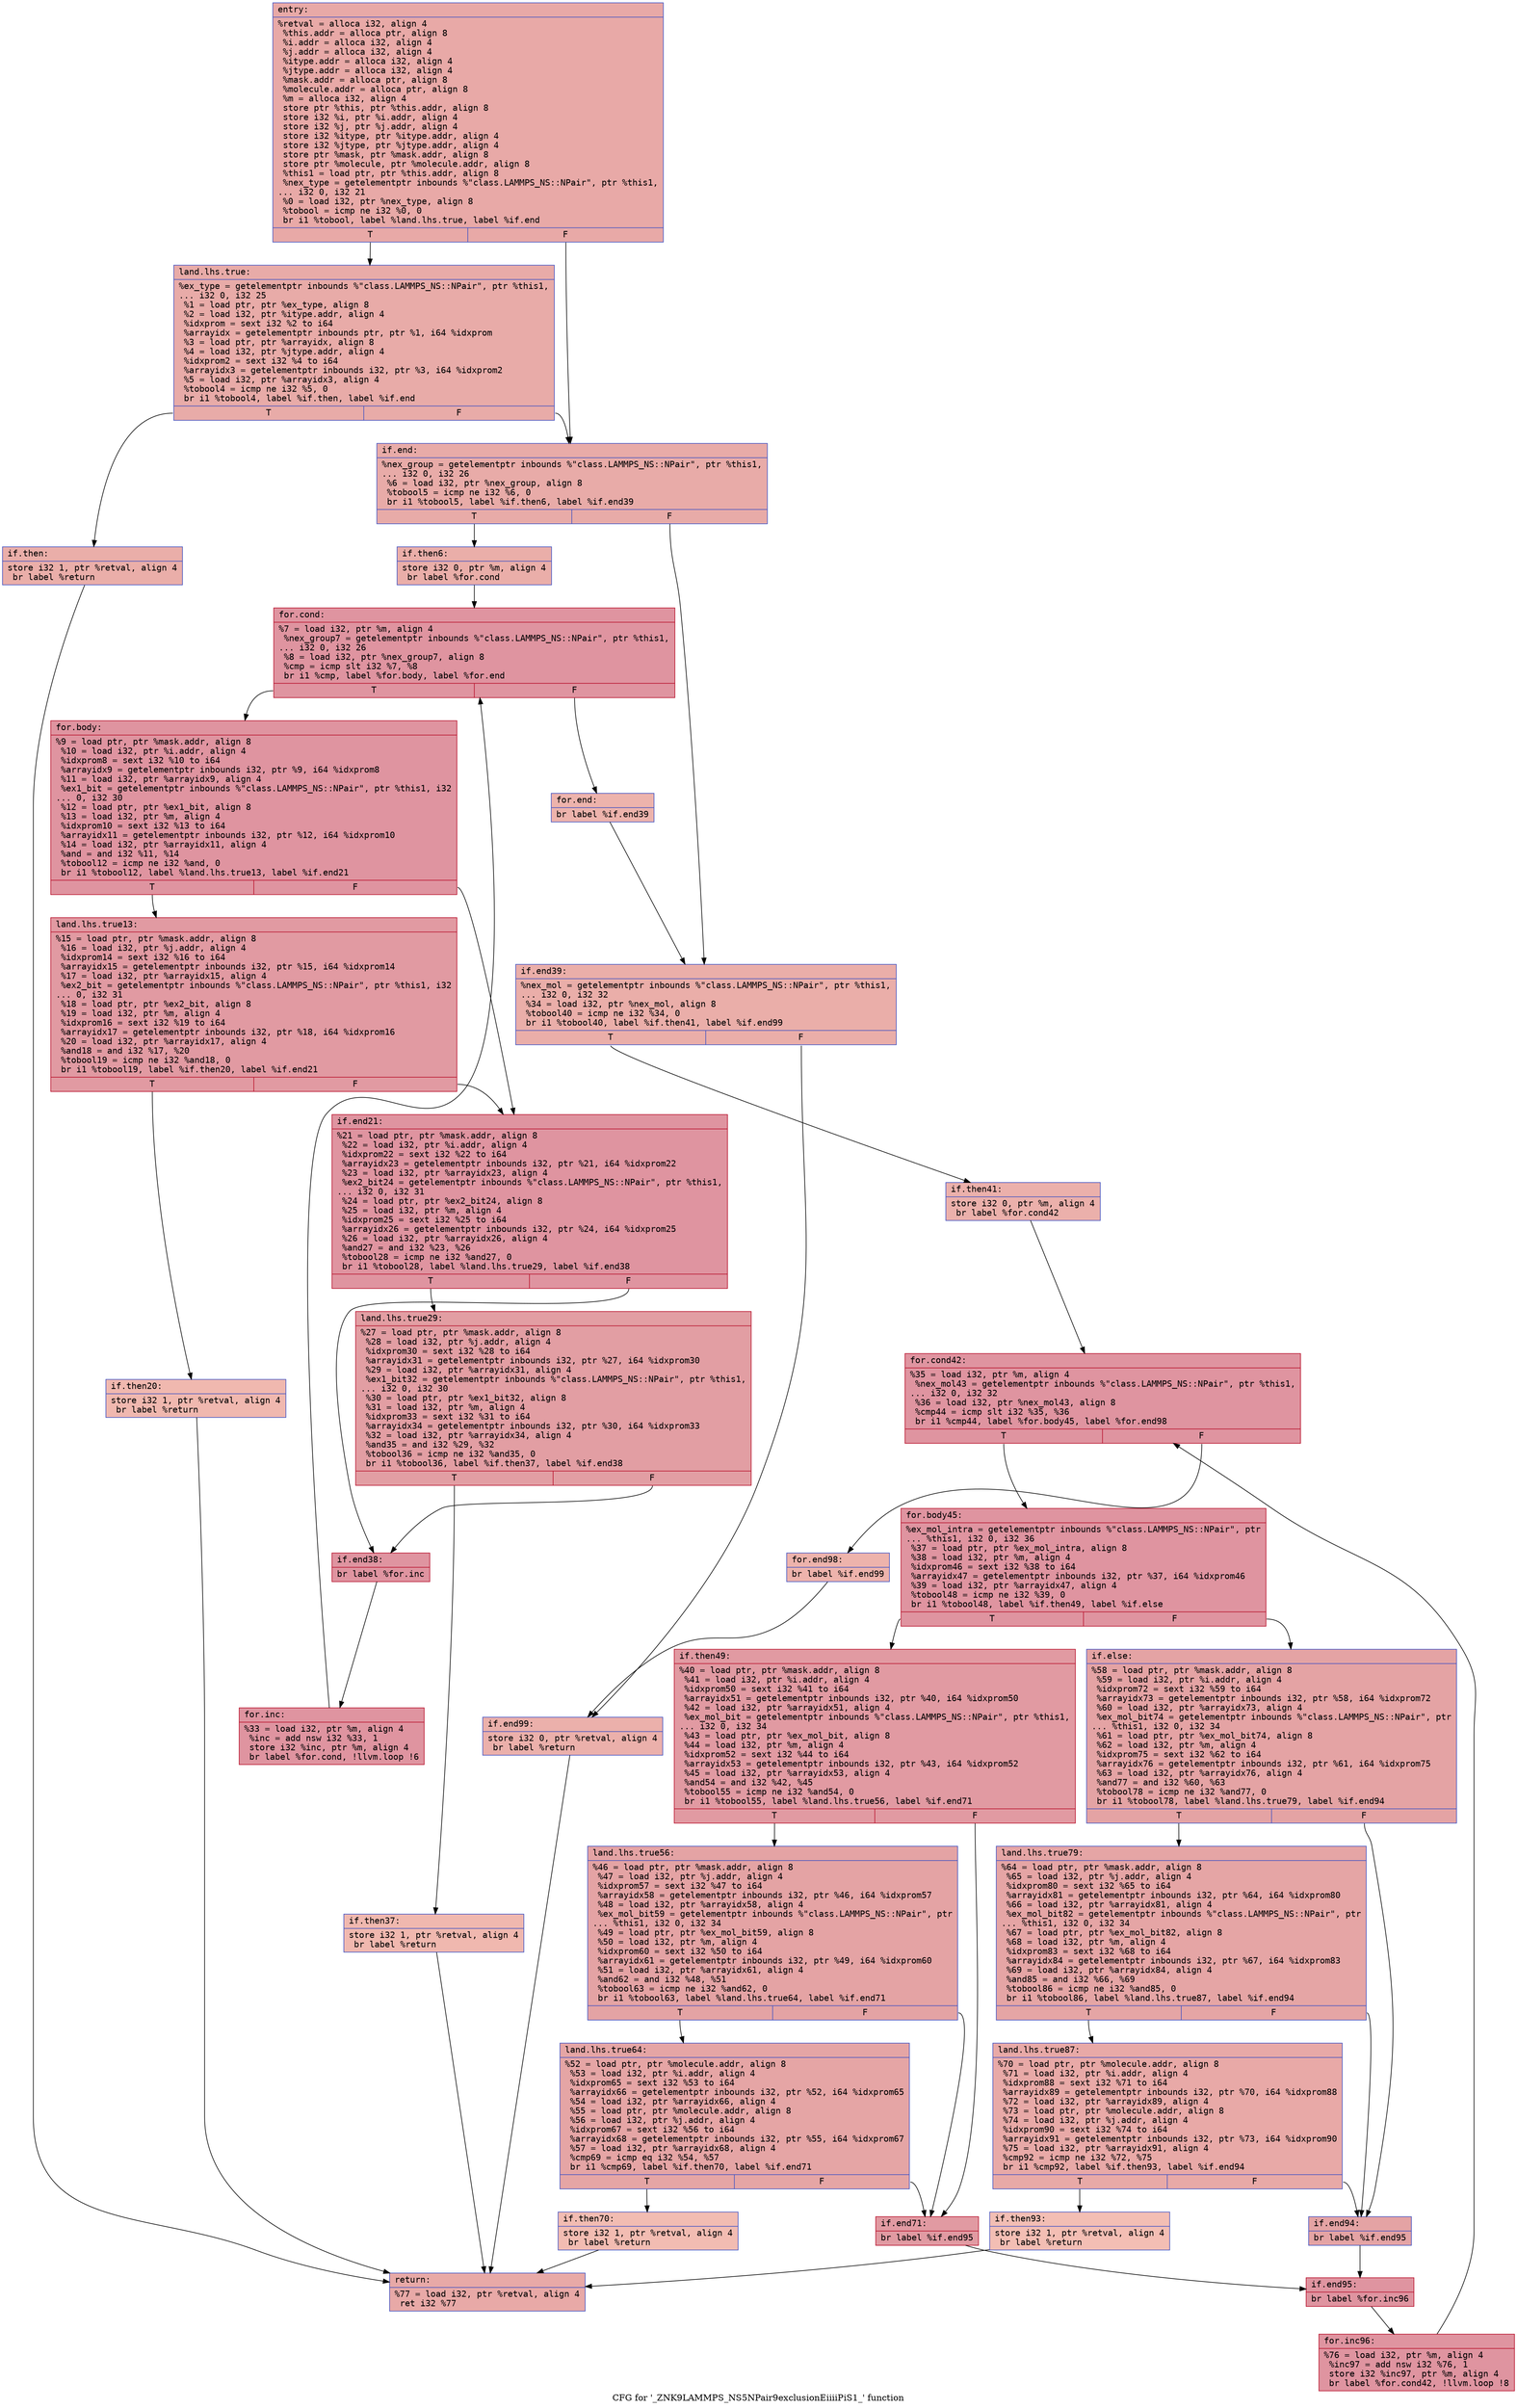 digraph "CFG for '_ZNK9LAMMPS_NS5NPair9exclusionEiiiiPiS1_' function" {
	label="CFG for '_ZNK9LAMMPS_NS5NPair9exclusionEiiiiPiS1_' function";

	Node0x5584d4874440 [shape=record,color="#3d50c3ff", style=filled, fillcolor="#ca3b3770" fontname="Courier",label="{entry:\l|  %retval = alloca i32, align 4\l  %this.addr = alloca ptr, align 8\l  %i.addr = alloca i32, align 4\l  %j.addr = alloca i32, align 4\l  %itype.addr = alloca i32, align 4\l  %jtype.addr = alloca i32, align 4\l  %mask.addr = alloca ptr, align 8\l  %molecule.addr = alloca ptr, align 8\l  %m = alloca i32, align 4\l  store ptr %this, ptr %this.addr, align 8\l  store i32 %i, ptr %i.addr, align 4\l  store i32 %j, ptr %j.addr, align 4\l  store i32 %itype, ptr %itype.addr, align 4\l  store i32 %jtype, ptr %jtype.addr, align 4\l  store ptr %mask, ptr %mask.addr, align 8\l  store ptr %molecule, ptr %molecule.addr, align 8\l  %this1 = load ptr, ptr %this.addr, align 8\l  %nex_type = getelementptr inbounds %\"class.LAMMPS_NS::NPair\", ptr %this1,\l... i32 0, i32 21\l  %0 = load i32, ptr %nex_type, align 8\l  %tobool = icmp ne i32 %0, 0\l  br i1 %tobool, label %land.lhs.true, label %if.end\l|{<s0>T|<s1>F}}"];
	Node0x5584d4874440:s0 -> Node0x5584d4875540[tooltip="entry -> land.lhs.true\nProbability 62.50%" ];
	Node0x5584d4874440:s1 -> Node0x5584d48755c0[tooltip="entry -> if.end\nProbability 37.50%" ];
	Node0x5584d4875540 [shape=record,color="#3d50c3ff", style=filled, fillcolor="#cc403a70" fontname="Courier",label="{land.lhs.true:\l|  %ex_type = getelementptr inbounds %\"class.LAMMPS_NS::NPair\", ptr %this1,\l... i32 0, i32 25\l  %1 = load ptr, ptr %ex_type, align 8\l  %2 = load i32, ptr %itype.addr, align 4\l  %idxprom = sext i32 %2 to i64\l  %arrayidx = getelementptr inbounds ptr, ptr %1, i64 %idxprom\l  %3 = load ptr, ptr %arrayidx, align 8\l  %4 = load i32, ptr %jtype.addr, align 4\l  %idxprom2 = sext i32 %4 to i64\l  %arrayidx3 = getelementptr inbounds i32, ptr %3, i64 %idxprom2\l  %5 = load i32, ptr %arrayidx3, align 4\l  %tobool4 = icmp ne i32 %5, 0\l  br i1 %tobool4, label %if.then, label %if.end\l|{<s0>T|<s1>F}}"];
	Node0x5584d4875540:s0 -> Node0x5584d4875f40[tooltip="land.lhs.true -> if.then\nProbability 62.50%" ];
	Node0x5584d4875540:s1 -> Node0x5584d48755c0[tooltip="land.lhs.true -> if.end\nProbability 37.50%" ];
	Node0x5584d4875f40 [shape=record,color="#3d50c3ff", style=filled, fillcolor="#d0473d70" fontname="Courier",label="{if.then:\l|  store i32 1, ptr %retval, align 4\l  br label %return\l}"];
	Node0x5584d4875f40 -> Node0x5584d4876100[tooltip="if.then -> return\nProbability 100.00%" ];
	Node0x5584d48755c0 [shape=record,color="#3d50c3ff", style=filled, fillcolor="#cc403a70" fontname="Courier",label="{if.end:\l|  %nex_group = getelementptr inbounds %\"class.LAMMPS_NS::NPair\", ptr %this1,\l... i32 0, i32 26\l  %6 = load i32, ptr %nex_group, align 8\l  %tobool5 = icmp ne i32 %6, 0\l  br i1 %tobool5, label %if.then6, label %if.end39\l|{<s0>T|<s1>F}}"];
	Node0x5584d48755c0:s0 -> Node0x5584d4876400[tooltip="if.end -> if.then6\nProbability 62.50%" ];
	Node0x5584d48755c0:s1 -> Node0x5584d4876480[tooltip="if.end -> if.end39\nProbability 37.50%" ];
	Node0x5584d4876400 [shape=record,color="#3d50c3ff", style=filled, fillcolor="#d0473d70" fontname="Courier",label="{if.then6:\l|  store i32 0, ptr %m, align 4\l  br label %for.cond\l}"];
	Node0x5584d4876400 -> Node0x5584d4876650[tooltip="if.then6 -> for.cond\nProbability 100.00%" ];
	Node0x5584d4876650 [shape=record,color="#b70d28ff", style=filled, fillcolor="#b70d2870" fontname="Courier",label="{for.cond:\l|  %7 = load i32, ptr %m, align 4\l  %nex_group7 = getelementptr inbounds %\"class.LAMMPS_NS::NPair\", ptr %this1,\l... i32 0, i32 26\l  %8 = load i32, ptr %nex_group7, align 8\l  %cmp = icmp slt i32 %7, %8\l  br i1 %cmp, label %for.body, label %for.end\l|{<s0>T|<s1>F}}"];
	Node0x5584d4876650:s0 -> Node0x5584d48769e0[tooltip="for.cond -> for.body\nProbability 96.88%" ];
	Node0x5584d4876650:s1 -> Node0x5584d4876a60[tooltip="for.cond -> for.end\nProbability 3.12%" ];
	Node0x5584d48769e0 [shape=record,color="#b70d28ff", style=filled, fillcolor="#b70d2870" fontname="Courier",label="{for.body:\l|  %9 = load ptr, ptr %mask.addr, align 8\l  %10 = load i32, ptr %i.addr, align 4\l  %idxprom8 = sext i32 %10 to i64\l  %arrayidx9 = getelementptr inbounds i32, ptr %9, i64 %idxprom8\l  %11 = load i32, ptr %arrayidx9, align 4\l  %ex1_bit = getelementptr inbounds %\"class.LAMMPS_NS::NPair\", ptr %this1, i32\l... 0, i32 30\l  %12 = load ptr, ptr %ex1_bit, align 8\l  %13 = load i32, ptr %m, align 4\l  %idxprom10 = sext i32 %13 to i64\l  %arrayidx11 = getelementptr inbounds i32, ptr %12, i64 %idxprom10\l  %14 = load i32, ptr %arrayidx11, align 4\l  %and = and i32 %11, %14\l  %tobool12 = icmp ne i32 %and, 0\l  br i1 %tobool12, label %land.lhs.true13, label %if.end21\l|{<s0>T|<s1>F}}"];
	Node0x5584d48769e0:s0 -> Node0x5584d48773b0[tooltip="for.body -> land.lhs.true13\nProbability 62.50%" ];
	Node0x5584d48769e0:s1 -> Node0x5584d4877430[tooltip="for.body -> if.end21\nProbability 37.50%" ];
	Node0x5584d48773b0 [shape=record,color="#b70d28ff", style=filled, fillcolor="#bb1b2c70" fontname="Courier",label="{land.lhs.true13:\l|  %15 = load ptr, ptr %mask.addr, align 8\l  %16 = load i32, ptr %j.addr, align 4\l  %idxprom14 = sext i32 %16 to i64\l  %arrayidx15 = getelementptr inbounds i32, ptr %15, i64 %idxprom14\l  %17 = load i32, ptr %arrayidx15, align 4\l  %ex2_bit = getelementptr inbounds %\"class.LAMMPS_NS::NPair\", ptr %this1, i32\l... 0, i32 31\l  %18 = load ptr, ptr %ex2_bit, align 8\l  %19 = load i32, ptr %m, align 4\l  %idxprom16 = sext i32 %19 to i64\l  %arrayidx17 = getelementptr inbounds i32, ptr %18, i64 %idxprom16\l  %20 = load i32, ptr %arrayidx17, align 4\l  %and18 = and i32 %17, %20\l  %tobool19 = icmp ne i32 %and18, 0\l  br i1 %tobool19, label %if.then20, label %if.end21\l|{<s0>T|<s1>F}}"];
	Node0x5584d48773b0:s0 -> Node0x5584d48783b0[tooltip="land.lhs.true13 -> if.then20\nProbability 3.12%" ];
	Node0x5584d48773b0:s1 -> Node0x5584d4877430[tooltip="land.lhs.true13 -> if.end21\nProbability 96.88%" ];
	Node0x5584d48783b0 [shape=record,color="#3d50c3ff", style=filled, fillcolor="#dc5d4a70" fontname="Courier",label="{if.then20:\l|  store i32 1, ptr %retval, align 4\l  br label %return\l}"];
	Node0x5584d48783b0 -> Node0x5584d4876100[tooltip="if.then20 -> return\nProbability 100.00%" ];
	Node0x5584d4877430 [shape=record,color="#b70d28ff", style=filled, fillcolor="#b70d2870" fontname="Courier",label="{if.end21:\l|  %21 = load ptr, ptr %mask.addr, align 8\l  %22 = load i32, ptr %i.addr, align 4\l  %idxprom22 = sext i32 %22 to i64\l  %arrayidx23 = getelementptr inbounds i32, ptr %21, i64 %idxprom22\l  %23 = load i32, ptr %arrayidx23, align 4\l  %ex2_bit24 = getelementptr inbounds %\"class.LAMMPS_NS::NPair\", ptr %this1,\l... i32 0, i32 31\l  %24 = load ptr, ptr %ex2_bit24, align 8\l  %25 = load i32, ptr %m, align 4\l  %idxprom25 = sext i32 %25 to i64\l  %arrayidx26 = getelementptr inbounds i32, ptr %24, i64 %idxprom25\l  %26 = load i32, ptr %arrayidx26, align 4\l  %and27 = and i32 %23, %26\l  %tobool28 = icmp ne i32 %and27, 0\l  br i1 %tobool28, label %land.lhs.true29, label %if.end38\l|{<s0>T|<s1>F}}"];
	Node0x5584d4877430:s0 -> Node0x5584d4878e30[tooltip="if.end21 -> land.lhs.true29\nProbability 62.50%" ];
	Node0x5584d4877430:s1 -> Node0x5584d4878eb0[tooltip="if.end21 -> if.end38\nProbability 37.50%" ];
	Node0x5584d4878e30 [shape=record,color="#b70d28ff", style=filled, fillcolor="#be242e70" fontname="Courier",label="{land.lhs.true29:\l|  %27 = load ptr, ptr %mask.addr, align 8\l  %28 = load i32, ptr %j.addr, align 4\l  %idxprom30 = sext i32 %28 to i64\l  %arrayidx31 = getelementptr inbounds i32, ptr %27, i64 %idxprom30\l  %29 = load i32, ptr %arrayidx31, align 4\l  %ex1_bit32 = getelementptr inbounds %\"class.LAMMPS_NS::NPair\", ptr %this1,\l... i32 0, i32 30\l  %30 = load ptr, ptr %ex1_bit32, align 8\l  %31 = load i32, ptr %m, align 4\l  %idxprom33 = sext i32 %31 to i64\l  %arrayidx34 = getelementptr inbounds i32, ptr %30, i64 %idxprom33\l  %32 = load i32, ptr %arrayidx34, align 4\l  %and35 = and i32 %29, %32\l  %tobool36 = icmp ne i32 %and35, 0\l  br i1 %tobool36, label %if.then37, label %if.end38\l|{<s0>T|<s1>F}}"];
	Node0x5584d4878e30:s0 -> Node0x5584d4879820[tooltip="land.lhs.true29 -> if.then37\nProbability 3.12%" ];
	Node0x5584d4878e30:s1 -> Node0x5584d4878eb0[tooltip="land.lhs.true29 -> if.end38\nProbability 96.88%" ];
	Node0x5584d4879820 [shape=record,color="#3d50c3ff", style=filled, fillcolor="#dc5d4a70" fontname="Courier",label="{if.then37:\l|  store i32 1, ptr %retval, align 4\l  br label %return\l}"];
	Node0x5584d4879820 -> Node0x5584d4876100[tooltip="if.then37 -> return\nProbability 100.00%" ];
	Node0x5584d4878eb0 [shape=record,color="#b70d28ff", style=filled, fillcolor="#b70d2870" fontname="Courier",label="{if.end38:\l|  br label %for.inc\l}"];
	Node0x5584d4878eb0 -> Node0x5584d4879a60[tooltip="if.end38 -> for.inc\nProbability 100.00%" ];
	Node0x5584d4879a60 [shape=record,color="#b70d28ff", style=filled, fillcolor="#b70d2870" fontname="Courier",label="{for.inc:\l|  %33 = load i32, ptr %m, align 4\l  %inc = add nsw i32 %33, 1\l  store i32 %inc, ptr %m, align 4\l  br label %for.cond, !llvm.loop !6\l}"];
	Node0x5584d4879a60 -> Node0x5584d4876650[tooltip="for.inc -> for.cond\nProbability 100.00%" ];
	Node0x5584d4876a60 [shape=record,color="#3d50c3ff", style=filled, fillcolor="#d6524470" fontname="Courier",label="{for.end:\l|  br label %if.end39\l}"];
	Node0x5584d4876a60 -> Node0x5584d4876480[tooltip="for.end -> if.end39\nProbability 100.00%" ];
	Node0x5584d4876480 [shape=record,color="#3d50c3ff", style=filled, fillcolor="#d0473d70" fontname="Courier",label="{if.end39:\l|  %nex_mol = getelementptr inbounds %\"class.LAMMPS_NS::NPair\", ptr %this1,\l... i32 0, i32 32\l  %34 = load i32, ptr %nex_mol, align 8\l  %tobool40 = icmp ne i32 %34, 0\l  br i1 %tobool40, label %if.then41, label %if.end99\l|{<s0>T|<s1>F}}"];
	Node0x5584d4876480:s0 -> Node0x5584d487a120[tooltip="if.end39 -> if.then41\nProbability 62.50%" ];
	Node0x5584d4876480:s1 -> Node0x5584d487a1a0[tooltip="if.end39 -> if.end99\nProbability 37.50%" ];
	Node0x5584d487a120 [shape=record,color="#3d50c3ff", style=filled, fillcolor="#d24b4070" fontname="Courier",label="{if.then41:\l|  store i32 0, ptr %m, align 4\l  br label %for.cond42\l}"];
	Node0x5584d487a120 -> Node0x5584d487a370[tooltip="if.then41 -> for.cond42\nProbability 100.00%" ];
	Node0x5584d487a370 [shape=record,color="#b70d28ff", style=filled, fillcolor="#b70d2870" fontname="Courier",label="{for.cond42:\l|  %35 = load i32, ptr %m, align 4\l  %nex_mol43 = getelementptr inbounds %\"class.LAMMPS_NS::NPair\", ptr %this1,\l... i32 0, i32 32\l  %36 = load i32, ptr %nex_mol43, align 8\l  %cmp44 = icmp slt i32 %35, %36\l  br i1 %cmp44, label %for.body45, label %for.end98\l|{<s0>T|<s1>F}}"];
	Node0x5584d487a370:s0 -> Node0x5584d487a700[tooltip="for.cond42 -> for.body45\nProbability 96.88%" ];
	Node0x5584d487a370:s1 -> Node0x5584d487a780[tooltip="for.cond42 -> for.end98\nProbability 3.12%" ];
	Node0x5584d487a700 [shape=record,color="#b70d28ff", style=filled, fillcolor="#b70d2870" fontname="Courier",label="{for.body45:\l|  %ex_mol_intra = getelementptr inbounds %\"class.LAMMPS_NS::NPair\", ptr\l... %this1, i32 0, i32 36\l  %37 = load ptr, ptr %ex_mol_intra, align 8\l  %38 = load i32, ptr %m, align 4\l  %idxprom46 = sext i32 %38 to i64\l  %arrayidx47 = getelementptr inbounds i32, ptr %37, i64 %idxprom46\l  %39 = load i32, ptr %arrayidx47, align 4\l  %tobool48 = icmp ne i32 %39, 0\l  br i1 %tobool48, label %if.then49, label %if.else\l|{<s0>T|<s1>F}}"];
	Node0x5584d487a700:s0 -> Node0x5584d487ad50[tooltip="for.body45 -> if.then49\nProbability 62.50%" ];
	Node0x5584d487a700:s1 -> Node0x5584d487add0[tooltip="for.body45 -> if.else\nProbability 37.50%" ];
	Node0x5584d487ad50 [shape=record,color="#b70d28ff", style=filled, fillcolor="#bb1b2c70" fontname="Courier",label="{if.then49:\l|  %40 = load ptr, ptr %mask.addr, align 8\l  %41 = load i32, ptr %i.addr, align 4\l  %idxprom50 = sext i32 %41 to i64\l  %arrayidx51 = getelementptr inbounds i32, ptr %40, i64 %idxprom50\l  %42 = load i32, ptr %arrayidx51, align 4\l  %ex_mol_bit = getelementptr inbounds %\"class.LAMMPS_NS::NPair\", ptr %this1,\l... i32 0, i32 34\l  %43 = load ptr, ptr %ex_mol_bit, align 8\l  %44 = load i32, ptr %m, align 4\l  %idxprom52 = sext i32 %44 to i64\l  %arrayidx53 = getelementptr inbounds i32, ptr %43, i64 %idxprom52\l  %45 = load i32, ptr %arrayidx53, align 4\l  %and54 = and i32 %42, %45\l  %tobool55 = icmp ne i32 %and54, 0\l  br i1 %tobool55, label %land.lhs.true56, label %if.end71\l|{<s0>T|<s1>F}}"];
	Node0x5584d487ad50:s0 -> Node0x5584d4877700[tooltip="if.then49 -> land.lhs.true56\nProbability 62.50%" ];
	Node0x5584d487ad50:s1 -> Node0x5584d4877780[tooltip="if.then49 -> if.end71\nProbability 37.50%" ];
	Node0x5584d4877700 [shape=record,color="#3d50c3ff", style=filled, fillcolor="#c32e3170" fontname="Courier",label="{land.lhs.true56:\l|  %46 = load ptr, ptr %mask.addr, align 8\l  %47 = load i32, ptr %j.addr, align 4\l  %idxprom57 = sext i32 %47 to i64\l  %arrayidx58 = getelementptr inbounds i32, ptr %46, i64 %idxprom57\l  %48 = load i32, ptr %arrayidx58, align 4\l  %ex_mol_bit59 = getelementptr inbounds %\"class.LAMMPS_NS::NPair\", ptr\l... %this1, i32 0, i32 34\l  %49 = load ptr, ptr %ex_mol_bit59, align 8\l  %50 = load i32, ptr %m, align 4\l  %idxprom60 = sext i32 %50 to i64\l  %arrayidx61 = getelementptr inbounds i32, ptr %49, i64 %idxprom60\l  %51 = load i32, ptr %arrayidx61, align 4\l  %and62 = and i32 %48, %51\l  %tobool63 = icmp ne i32 %and62, 0\l  br i1 %tobool63, label %land.lhs.true64, label %if.end71\l|{<s0>T|<s1>F}}"];
	Node0x5584d4877700:s0 -> Node0x5584d487cf40[tooltip="land.lhs.true56 -> land.lhs.true64\nProbability 62.50%" ];
	Node0x5584d4877700:s1 -> Node0x5584d4877780[tooltip="land.lhs.true56 -> if.end71\nProbability 37.50%" ];
	Node0x5584d487cf40 [shape=record,color="#3d50c3ff", style=filled, fillcolor="#c5333470" fontname="Courier",label="{land.lhs.true64:\l|  %52 = load ptr, ptr %molecule.addr, align 8\l  %53 = load i32, ptr %i.addr, align 4\l  %idxprom65 = sext i32 %53 to i64\l  %arrayidx66 = getelementptr inbounds i32, ptr %52, i64 %idxprom65\l  %54 = load i32, ptr %arrayidx66, align 4\l  %55 = load ptr, ptr %molecule.addr, align 8\l  %56 = load i32, ptr %j.addr, align 4\l  %idxprom67 = sext i32 %56 to i64\l  %arrayidx68 = getelementptr inbounds i32, ptr %55, i64 %idxprom67\l  %57 = load i32, ptr %arrayidx68, align 4\l  %cmp69 = icmp eq i32 %54, %57\l  br i1 %cmp69, label %if.then70, label %if.end71\l|{<s0>T|<s1>F}}"];
	Node0x5584d487cf40:s0 -> Node0x5584d487d700[tooltip="land.lhs.true64 -> if.then70\nProbability 3.12%" ];
	Node0x5584d487cf40:s1 -> Node0x5584d4877780[tooltip="land.lhs.true64 -> if.end71\nProbability 96.88%" ];
	Node0x5584d487d700 [shape=record,color="#3d50c3ff", style=filled, fillcolor="#e1675170" fontname="Courier",label="{if.then70:\l|  store i32 1, ptr %retval, align 4\l  br label %return\l}"];
	Node0x5584d487d700 -> Node0x5584d4876100[tooltip="if.then70 -> return\nProbability 100.00%" ];
	Node0x5584d4877780 [shape=record,color="#b70d28ff", style=filled, fillcolor="#bb1b2c70" fontname="Courier",label="{if.end71:\l|  br label %if.end95\l}"];
	Node0x5584d4877780 -> Node0x5584d487d940[tooltip="if.end71 -> if.end95\nProbability 100.00%" ];
	Node0x5584d487add0 [shape=record,color="#3d50c3ff", style=filled, fillcolor="#c32e3170" fontname="Courier",label="{if.else:\l|  %58 = load ptr, ptr %mask.addr, align 8\l  %59 = load i32, ptr %i.addr, align 4\l  %idxprom72 = sext i32 %59 to i64\l  %arrayidx73 = getelementptr inbounds i32, ptr %58, i64 %idxprom72\l  %60 = load i32, ptr %arrayidx73, align 4\l  %ex_mol_bit74 = getelementptr inbounds %\"class.LAMMPS_NS::NPair\", ptr\l... %this1, i32 0, i32 34\l  %61 = load ptr, ptr %ex_mol_bit74, align 8\l  %62 = load i32, ptr %m, align 4\l  %idxprom75 = sext i32 %62 to i64\l  %arrayidx76 = getelementptr inbounds i32, ptr %61, i64 %idxprom75\l  %63 = load i32, ptr %arrayidx76, align 4\l  %and77 = and i32 %60, %63\l  %tobool78 = icmp ne i32 %and77, 0\l  br i1 %tobool78, label %land.lhs.true79, label %if.end94\l|{<s0>T|<s1>F}}"];
	Node0x5584d487add0:s0 -> Node0x5584d487e270[tooltip="if.else -> land.lhs.true79\nProbability 62.50%" ];
	Node0x5584d487add0:s1 -> Node0x5584d487e2f0[tooltip="if.else -> if.end94\nProbability 37.50%" ];
	Node0x5584d487e270 [shape=record,color="#3d50c3ff", style=filled, fillcolor="#c5333470" fontname="Courier",label="{land.lhs.true79:\l|  %64 = load ptr, ptr %mask.addr, align 8\l  %65 = load i32, ptr %j.addr, align 4\l  %idxprom80 = sext i32 %65 to i64\l  %arrayidx81 = getelementptr inbounds i32, ptr %64, i64 %idxprom80\l  %66 = load i32, ptr %arrayidx81, align 4\l  %ex_mol_bit82 = getelementptr inbounds %\"class.LAMMPS_NS::NPair\", ptr\l... %this1, i32 0, i32 34\l  %67 = load ptr, ptr %ex_mol_bit82, align 8\l  %68 = load i32, ptr %m, align 4\l  %idxprom83 = sext i32 %68 to i64\l  %arrayidx84 = getelementptr inbounds i32, ptr %67, i64 %idxprom83\l  %69 = load i32, ptr %arrayidx84, align 4\l  %and85 = and i32 %66, %69\l  %tobool86 = icmp ne i32 %and85, 0\l  br i1 %tobool86, label %land.lhs.true87, label %if.end94\l|{<s0>T|<s1>F}}"];
	Node0x5584d487e270:s0 -> Node0x5584d487ec60[tooltip="land.lhs.true79 -> land.lhs.true87\nProbability 62.50%" ];
	Node0x5584d487e270:s1 -> Node0x5584d487e2f0[tooltip="land.lhs.true79 -> if.end94\nProbability 37.50%" ];
	Node0x5584d487ec60 [shape=record,color="#3d50c3ff", style=filled, fillcolor="#ca3b3770" fontname="Courier",label="{land.lhs.true87:\l|  %70 = load ptr, ptr %molecule.addr, align 8\l  %71 = load i32, ptr %i.addr, align 4\l  %idxprom88 = sext i32 %71 to i64\l  %arrayidx89 = getelementptr inbounds i32, ptr %70, i64 %idxprom88\l  %72 = load i32, ptr %arrayidx89, align 4\l  %73 = load ptr, ptr %molecule.addr, align 8\l  %74 = load i32, ptr %j.addr, align 4\l  %idxprom90 = sext i32 %74 to i64\l  %arrayidx91 = getelementptr inbounds i32, ptr %73, i64 %idxprom90\l  %75 = load i32, ptr %arrayidx91, align 4\l  %cmp92 = icmp ne i32 %72, %75\l  br i1 %cmp92, label %if.then93, label %if.end94\l|{<s0>T|<s1>F}}"];
	Node0x5584d487ec60:s0 -> Node0x5584d487f420[tooltip="land.lhs.true87 -> if.then93\nProbability 3.12%" ];
	Node0x5584d487ec60:s1 -> Node0x5584d487e2f0[tooltip="land.lhs.true87 -> if.end94\nProbability 96.88%" ];
	Node0x5584d487f420 [shape=record,color="#3d50c3ff", style=filled, fillcolor="#e36c5570" fontname="Courier",label="{if.then93:\l|  store i32 1, ptr %retval, align 4\l  br label %return\l}"];
	Node0x5584d487f420 -> Node0x5584d4876100[tooltip="if.then93 -> return\nProbability 100.00%" ];
	Node0x5584d487e2f0 [shape=record,color="#3d50c3ff", style=filled, fillcolor="#c32e3170" fontname="Courier",label="{if.end94:\l|  br label %if.end95\l}"];
	Node0x5584d487e2f0 -> Node0x5584d487d940[tooltip="if.end94 -> if.end95\nProbability 100.00%" ];
	Node0x5584d487d940 [shape=record,color="#b70d28ff", style=filled, fillcolor="#b70d2870" fontname="Courier",label="{if.end95:\l|  br label %for.inc96\l}"];
	Node0x5584d487d940 -> Node0x5584d487f6d0[tooltip="if.end95 -> for.inc96\nProbability 100.00%" ];
	Node0x5584d487f6d0 [shape=record,color="#b70d28ff", style=filled, fillcolor="#b70d2870" fontname="Courier",label="{for.inc96:\l|  %76 = load i32, ptr %m, align 4\l  %inc97 = add nsw i32 %76, 1\l  store i32 %inc97, ptr %m, align 4\l  br label %for.cond42, !llvm.loop !8\l}"];
	Node0x5584d487f6d0 -> Node0x5584d487a370[tooltip="for.inc96 -> for.cond42\nProbability 100.00%" ];
	Node0x5584d487a780 [shape=record,color="#3d50c3ff", style=filled, fillcolor="#d6524470" fontname="Courier",label="{for.end98:\l|  br label %if.end99\l}"];
	Node0x5584d487a780 -> Node0x5584d487a1a0[tooltip="for.end98 -> if.end99\nProbability 100.00%" ];
	Node0x5584d487a1a0 [shape=record,color="#3d50c3ff", style=filled, fillcolor="#d24b4070" fontname="Courier",label="{if.end99:\l|  store i32 0, ptr %retval, align 4\l  br label %return\l}"];
	Node0x5584d487a1a0 -> Node0x5584d4876100[tooltip="if.end99 -> return\nProbability 100.00%" ];
	Node0x5584d4876100 [shape=record,color="#3d50c3ff", style=filled, fillcolor="#ca3b3770" fontname="Courier",label="{return:\l|  %77 = load i32, ptr %retval, align 4\l  ret i32 %77\l}"];
}
